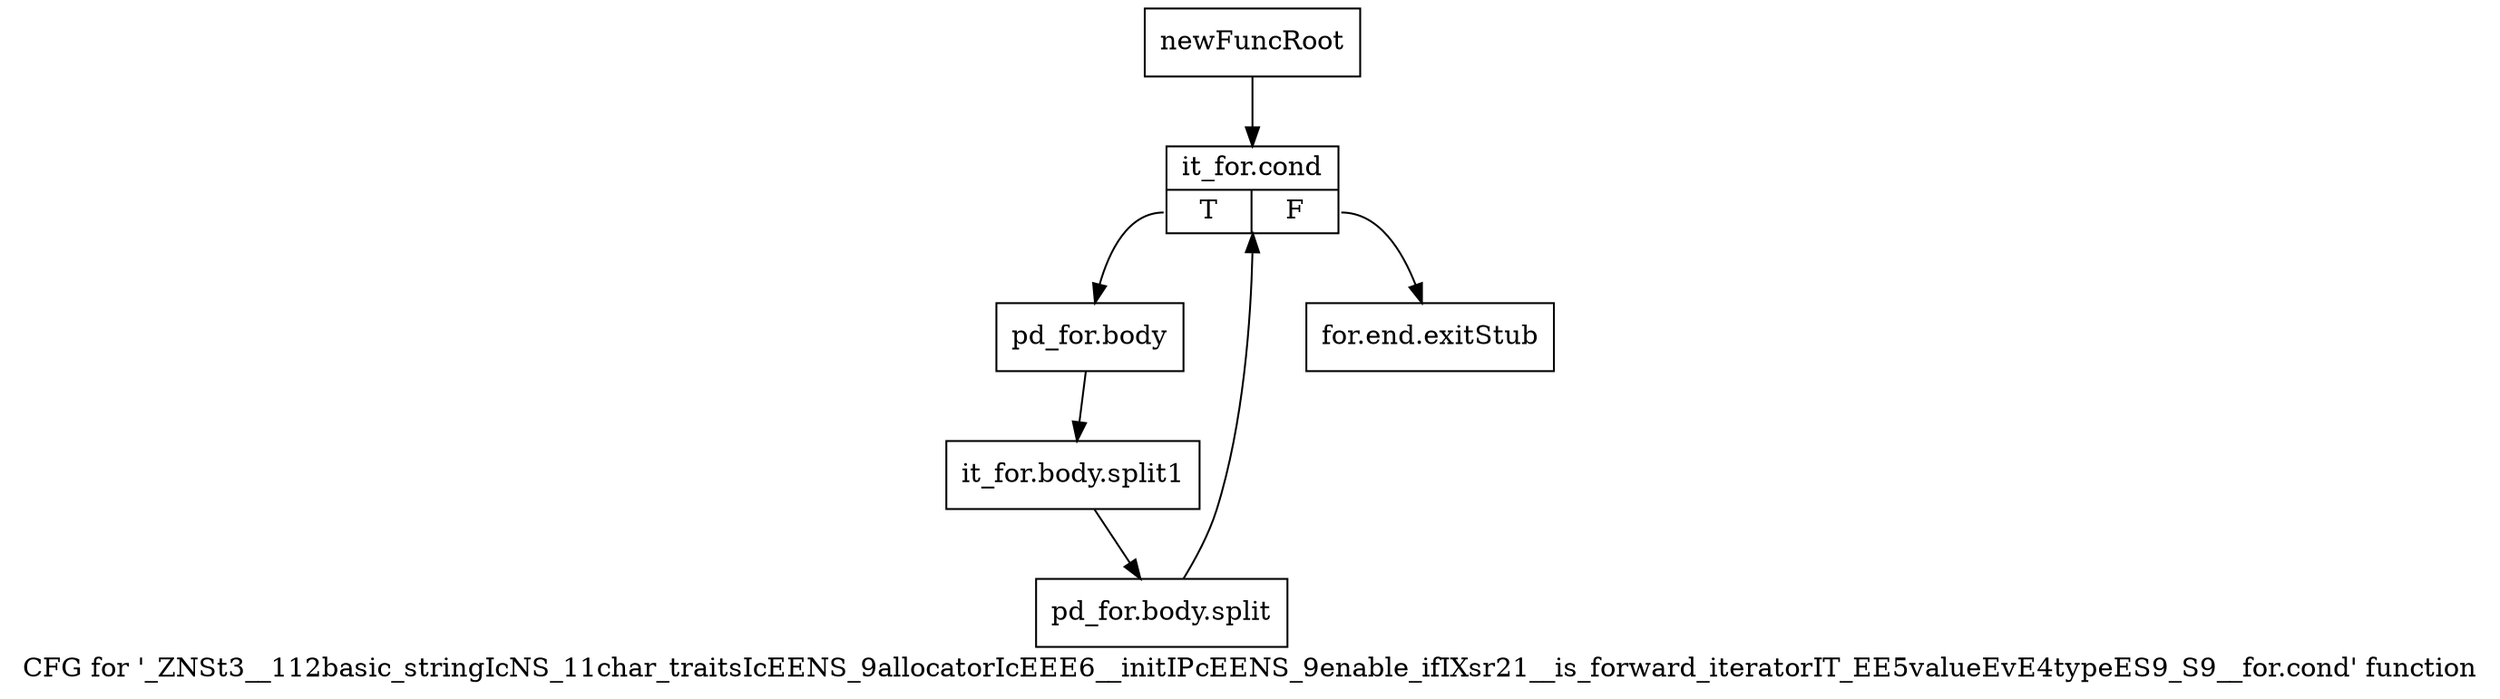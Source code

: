 digraph "CFG for '_ZNSt3__112basic_stringIcNS_11char_traitsIcEENS_9allocatorIcEEE6__initIPcEENS_9enable_ifIXsr21__is_forward_iteratorIT_EE5valueEvE4typeES9_S9__for.cond' function" {
	label="CFG for '_ZNSt3__112basic_stringIcNS_11char_traitsIcEENS_9allocatorIcEEE6__initIPcEENS_9enable_ifIXsr21__is_forward_iteratorIT_EE5valueEvE4typeES9_S9__for.cond' function";

	Node0x8b72370 [shape=record,label="{newFuncRoot}"];
	Node0x8b72370 -> Node0x8b72410;
	Node0x8b723c0 [shape=record,label="{for.end.exitStub}"];
	Node0x8b72410 [shape=record,label="{it_for.cond|{<s0>T|<s1>F}}"];
	Node0x8b72410:s0 -> Node0x8b72460;
	Node0x8b72410:s1 -> Node0x8b723c0;
	Node0x8b72460 [shape=record,label="{pd_for.body}"];
	Node0x8b72460 -> Node0xc2bb730;
	Node0xc2bb730 [shape=record,label="{it_for.body.split1}"];
	Node0xc2bb730 -> Node0xc2f7b50;
	Node0xc2f7b50 [shape=record,label="{pd_for.body.split}"];
	Node0xc2f7b50 -> Node0x8b72410;
}
